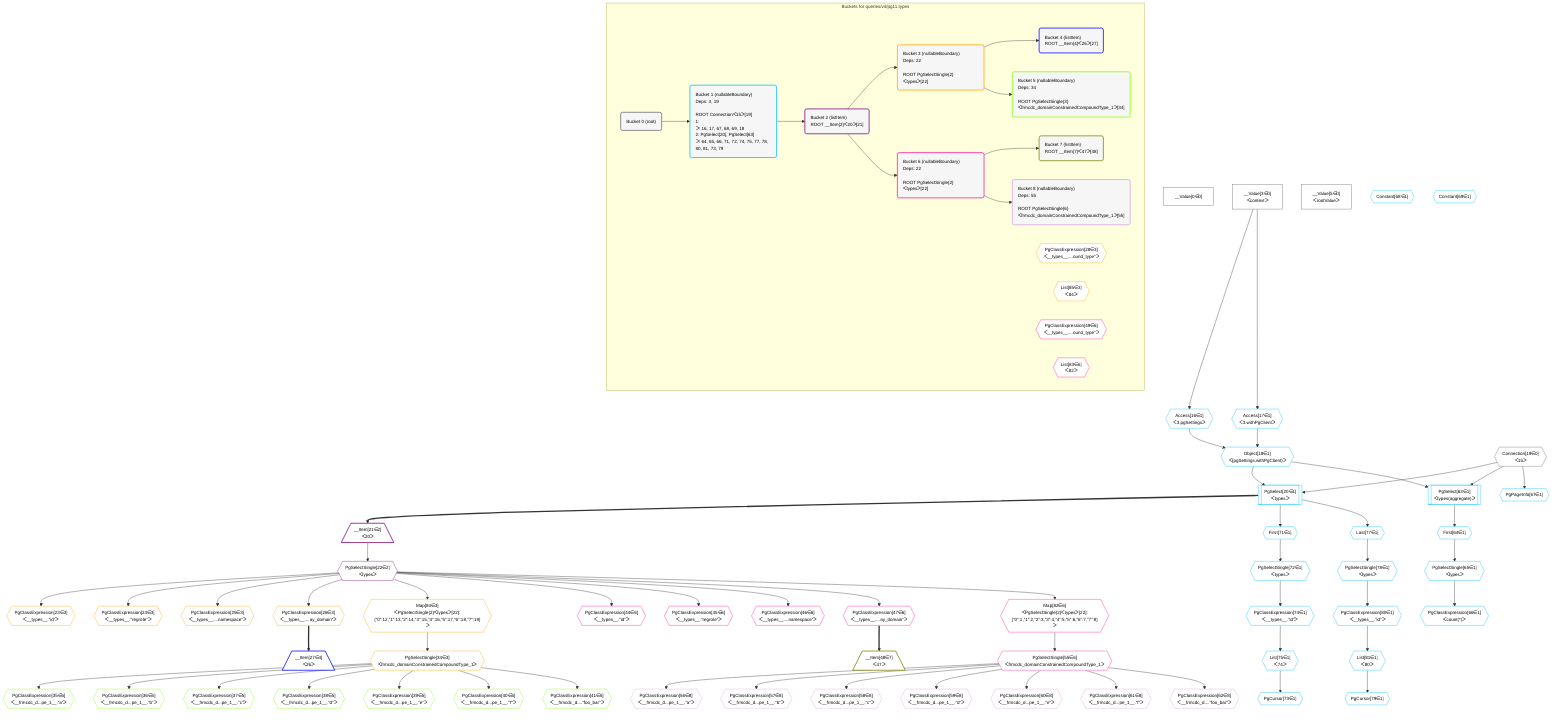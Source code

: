 %%{init: {'themeVariables': { 'fontSize': '12px'}}}%%
graph TD
    classDef path fill:#eee,stroke:#000,color:#000
    classDef plan fill:#fff,stroke-width:1px,color:#000
    classDef itemplan fill:#fff,stroke-width:2px,color:#000
    classDef unbatchedplan fill:#dff,stroke-width:1px,color:#000
    classDef sideeffectplan fill:#fcc,stroke-width:2px,color:#000
    classDef bucket fill:#f6f6f6,color:#000,stroke-width:2px,text-align:left


    %% define steps
    __Value0["__Value[0∈0]"]:::plan
    __Value3["__Value[3∈0]<br />ᐸcontextᐳ"]:::plan
    __Value5["__Value[5∈0]<br />ᐸrootValueᐳ"]:::plan
    Access16{{"Access[16∈1]<br />ᐸ3.pgSettingsᐳ"}}:::plan
    Access17{{"Access[17∈1]<br />ᐸ3.withPgClientᐳ"}}:::plan
    Object18{{"Object[18∈1]<br />ᐸ{pgSettings,withPgClient}ᐳ"}}:::plan
    Connection19{{"Connection[19∈0]<br />ᐸ15ᐳ"}}:::plan
    PgSelect20[["PgSelect[20∈1]<br />ᐸtypesᐳ"]]:::plan
    __Item21[/"__Item[21∈2]<br />ᐸ20ᐳ"\]:::itemplan
    PgSelectSingle22{{"PgSelectSingle[22∈2]<br />ᐸtypesᐳ"}}:::plan
    PgClassExpression23{{"PgClassExpression[23∈3]<br />ᐸ__types__.”id”ᐳ"}}:::plan
    PgClassExpression24{{"PgClassExpression[24∈3]<br />ᐸ__types__.”regrole”ᐳ"}}:::plan
    PgClassExpression25{{"PgClassExpression[25∈3]<br />ᐸ__types__....namespace”ᐳ"}}:::plan
    PgClassExpression26{{"PgClassExpression[26∈3]<br />ᐸ__types__....ay_domain”ᐳ"}}:::plan
    __Item27[/"__Item[27∈4]<br />ᐸ26ᐳ"\]:::itemplan
    Map84{{"Map[84∈3]<br />ᐸPgSelectSingle{2}ᐸtypesᐳ[22]:{”0”:12,”1”:13,”2”:14,”3”:15,”4”:16,”5”:17,”6”:18,”7”:19}ᐳ"}}:::plan
    PgSelectSingle34{{"PgSelectSingle[34∈3]<br />ᐸfrmcdc_domainConstrainedCompoundType_1ᐳ"}}:::plan
    PgClassExpression35{{"PgClassExpression[35∈5]<br />ᐸ__frmcdc_d...pe_1__.”a”ᐳ"}}:::plan
    PgClassExpression36{{"PgClassExpression[36∈5]<br />ᐸ__frmcdc_d...pe_1__.”b”ᐳ"}}:::plan
    PgClassExpression37{{"PgClassExpression[37∈5]<br />ᐸ__frmcdc_d...pe_1__.”c”ᐳ"}}:::plan
    PgClassExpression38{{"PgClassExpression[38∈5]<br />ᐸ__frmcdc_d...pe_1__.”d”ᐳ"}}:::plan
    PgClassExpression39{{"PgClassExpression[39∈5]<br />ᐸ__frmcdc_d...pe_1__.”e”ᐳ"}}:::plan
    PgClassExpression40{{"PgClassExpression[40∈5]<br />ᐸ__frmcdc_d...pe_1__.”f”ᐳ"}}:::plan
    PgClassExpression41{{"PgClassExpression[41∈5]<br />ᐸ__frmcdc_d....”foo_bar”ᐳ"}}:::plan
    PgClassExpression44{{"PgClassExpression[44∈6]<br />ᐸ__types__.”id”ᐳ"}}:::plan
    PgClassExpression45{{"PgClassExpression[45∈6]<br />ᐸ__types__.”regrole”ᐳ"}}:::plan
    PgClassExpression46{{"PgClassExpression[46∈6]<br />ᐸ__types__....namespace”ᐳ"}}:::plan
    PgClassExpression47{{"PgClassExpression[47∈6]<br />ᐸ__types__....ay_domain”ᐳ"}}:::plan
    __Item48[/"__Item[48∈7]<br />ᐸ47ᐳ"\]:::itemplan
    Map82{{"Map[82∈6]<br />ᐸPgSelectSingle{2}ᐸtypesᐳ[22]:{”0”:1,”1”:2,”2”:3,”3”:4,”4”:5,”5”:6,”6”:7,”7”:8}ᐳ"}}:::plan
    PgSelectSingle55{{"PgSelectSingle[55∈6]<br />ᐸfrmcdc_domainConstrainedCompoundType_1ᐳ"}}:::plan
    PgClassExpression56{{"PgClassExpression[56∈8]<br />ᐸ__frmcdc_d...pe_1__.”a”ᐳ"}}:::plan
    PgClassExpression57{{"PgClassExpression[57∈8]<br />ᐸ__frmcdc_d...pe_1__.”b”ᐳ"}}:::plan
    PgClassExpression58{{"PgClassExpression[58∈8]<br />ᐸ__frmcdc_d...pe_1__.”c”ᐳ"}}:::plan
    PgClassExpression59{{"PgClassExpression[59∈8]<br />ᐸ__frmcdc_d...pe_1__.”d”ᐳ"}}:::plan
    PgClassExpression60{{"PgClassExpression[60∈8]<br />ᐸ__frmcdc_d...pe_1__.”e”ᐳ"}}:::plan
    PgClassExpression61{{"PgClassExpression[61∈8]<br />ᐸ__frmcdc_d...pe_1__.”f”ᐳ"}}:::plan
    PgClassExpression62{{"PgClassExpression[62∈8]<br />ᐸ__frmcdc_d....”foo_bar”ᐳ"}}:::plan
    PgSelect63[["PgSelect[63∈1]<br />ᐸtypes(aggregate)ᐳ"]]:::plan
    First64{{"First[64∈1]"}}:::plan
    PgSelectSingle65{{"PgSelectSingle[65∈1]<br />ᐸtypesᐳ"}}:::plan
    PgClassExpression66{{"PgClassExpression[66∈1]<br />ᐸcount(*)ᐳ"}}:::plan
    PgPageInfo67{{"PgPageInfo[67∈1]"}}:::plan
    Constant68{{"Constant[68∈1]"}}:::plan
    Constant69{{"Constant[69∈1]"}}:::plan
    First71{{"First[71∈1]"}}:::plan
    PgSelectSingle72{{"PgSelectSingle[72∈1]<br />ᐸtypesᐳ"}}:::plan
    PgClassExpression74{{"PgClassExpression[74∈1]<br />ᐸ__types__.”id”ᐳ"}}:::plan
    List75{{"List[75∈1]<br />ᐸ74ᐳ"}}:::plan
    PgCursor73{{"PgCursor[73∈1]"}}:::plan
    Last77{{"Last[77∈1]"}}:::plan
    PgSelectSingle78{{"PgSelectSingle[78∈1]<br />ᐸtypesᐳ"}}:::plan
    PgClassExpression80{{"PgClassExpression[80∈1]<br />ᐸ__types__.”id”ᐳ"}}:::plan
    List81{{"List[81∈1]<br />ᐸ80ᐳ"}}:::plan
    PgCursor79{{"PgCursor[79∈1]"}}:::plan

    %% plan dependencies
    __Value3 --> Access16
    __Value3 --> Access17
    Access16 & Access17 --> Object18
    Object18 & Connection19 --> PgSelect20
    PgSelect20 ==> __Item21
    __Item21 --> PgSelectSingle22
    PgSelectSingle22 --> PgClassExpression23
    PgSelectSingle22 --> PgClassExpression24
    PgSelectSingle22 --> PgClassExpression25
    PgSelectSingle22 --> PgClassExpression26
    PgClassExpression26 ==> __Item27
    PgSelectSingle22 --> Map84
    Map84 --> PgSelectSingle34
    PgSelectSingle34 --> PgClassExpression35
    PgSelectSingle34 --> PgClassExpression36
    PgSelectSingle34 --> PgClassExpression37
    PgSelectSingle34 --> PgClassExpression38
    PgSelectSingle34 --> PgClassExpression39
    PgSelectSingle34 --> PgClassExpression40
    PgSelectSingle34 --> PgClassExpression41
    PgSelectSingle22 --> PgClassExpression44
    PgSelectSingle22 --> PgClassExpression45
    PgSelectSingle22 --> PgClassExpression46
    PgSelectSingle22 --> PgClassExpression47
    PgClassExpression47 ==> __Item48
    PgSelectSingle22 --> Map82
    Map82 --> PgSelectSingle55
    PgSelectSingle55 --> PgClassExpression56
    PgSelectSingle55 --> PgClassExpression57
    PgSelectSingle55 --> PgClassExpression58
    PgSelectSingle55 --> PgClassExpression59
    PgSelectSingle55 --> PgClassExpression60
    PgSelectSingle55 --> PgClassExpression61
    PgSelectSingle55 --> PgClassExpression62
    Object18 & Connection19 --> PgSelect63
    PgSelect63 --> First64
    First64 --> PgSelectSingle65
    PgSelectSingle65 --> PgClassExpression66
    Connection19 --> PgPageInfo67
    PgSelect20 --> First71
    First71 --> PgSelectSingle72
    PgSelectSingle72 --> PgClassExpression74
    PgClassExpression74 --> List75
    List75 --> PgCursor73
    PgSelect20 --> Last77
    Last77 --> PgSelectSingle78
    PgSelectSingle78 --> PgClassExpression80
    PgClassExpression80 --> List81
    List81 --> PgCursor79

    subgraph "Buckets for queries/v4/pg11.types"
    Bucket0("Bucket 0 (root)"):::bucket
    classDef bucket0 stroke:#696969
    class Bucket0,__Value0,__Value3,__Value5,Connection19 bucket0
    Bucket1("Bucket 1 (nullableBoundary)<br />Deps: 3, 19<br /><br />ROOT Connectionᐸ15ᐳ[19]<br />1: <br />ᐳ: 16, 17, 67, 68, 69, 18<br />2: PgSelect[20], PgSelect[63]<br />ᐳ: 64, 65, 66, 71, 72, 74, 75, 77, 78, 80, 81, 73, 79"):::bucket
    classDef bucket1 stroke:#00bfff
    class Bucket1,Access16,Access17,Object18,PgSelect20,PgSelect63,First64,PgSelectSingle65,PgClassExpression66,PgPageInfo67,Constant68,Constant69,First71,PgSelectSingle72,PgCursor73,PgClassExpression74,List75,Last77,PgSelectSingle78,PgCursor79,PgClassExpression80,List81 bucket1
    Bucket2("Bucket 2 (listItem)<br />ROOT __Item{2}ᐸ20ᐳ[21]"):::bucket
    classDef bucket2 stroke:#7f007f
    class Bucket2,__Item21,PgSelectSingle22 bucket2
    Bucket3("Bucket 3 (nullableBoundary)<br />Deps: 22<br /><br />ROOT PgSelectSingle{2}ᐸtypesᐳ[22]"):::bucket
    classDef bucket3 stroke:#ffa500
    PgClassExpression28{{"PgClassExpression[28∈3]<br />ᐸ__types__....ound_type”ᐳ"}}:::plan
    List85{{"List[85∈3]<br />ᐸ84ᐳ"}}:::plan
    class Bucket3,PgClassExpression23,PgClassExpression24,PgClassExpression25,PgClassExpression26,PgClassExpression28,PgSelectSingle34,Map84,List85 bucket3
    Bucket4("Bucket 4 (listItem)<br />ROOT __Item{4}ᐸ26ᐳ[27]"):::bucket
    classDef bucket4 stroke:#0000ff
    class Bucket4,__Item27 bucket4
    Bucket5("Bucket 5 (nullableBoundary)<br />Deps: 34<br /><br />ROOT PgSelectSingle{3}ᐸfrmcdc_domainConstrainedCompoundType_1ᐳ[34]"):::bucket
    classDef bucket5 stroke:#7fff00
    class Bucket5,PgClassExpression35,PgClassExpression36,PgClassExpression37,PgClassExpression38,PgClassExpression39,PgClassExpression40,PgClassExpression41 bucket5
    Bucket6("Bucket 6 (nullableBoundary)<br />Deps: 22<br /><br />ROOT PgSelectSingle{2}ᐸtypesᐳ[22]"):::bucket
    classDef bucket6 stroke:#ff1493
    PgClassExpression49{{"PgClassExpression[49∈6]<br />ᐸ__types__....ound_type”ᐳ"}}:::plan
    List83{{"List[83∈6]<br />ᐸ82ᐳ"}}:::plan
    class Bucket6,PgClassExpression44,PgClassExpression45,PgClassExpression46,PgClassExpression47,PgClassExpression49,PgSelectSingle55,Map82,List83 bucket6
    Bucket7("Bucket 7 (listItem)<br />ROOT __Item{7}ᐸ47ᐳ[48]"):::bucket
    classDef bucket7 stroke:#808000
    class Bucket7,__Item48 bucket7
    Bucket8("Bucket 8 (nullableBoundary)<br />Deps: 55<br /><br />ROOT PgSelectSingle{6}ᐸfrmcdc_domainConstrainedCompoundType_1ᐳ[55]"):::bucket
    classDef bucket8 stroke:#dda0dd
    class Bucket8,PgClassExpression56,PgClassExpression57,PgClassExpression58,PgClassExpression59,PgClassExpression60,PgClassExpression61,PgClassExpression62 bucket8
    Bucket0 --> Bucket1
    Bucket1 --> Bucket2
    Bucket2 --> Bucket3 & Bucket6
    Bucket3 --> Bucket4 & Bucket5
    Bucket6 --> Bucket7 & Bucket8
    end